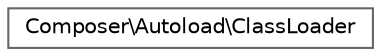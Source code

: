 digraph "Graphical Class Hierarchy"
{
 // LATEX_PDF_SIZE
  bgcolor="transparent";
  edge [fontname=Helvetica,fontsize=10,labelfontname=Helvetica,labelfontsize=10];
  node [fontname=Helvetica,fontsize=10,shape=box,height=0.2,width=0.4];
  rankdir="LR";
  Node0 [id="Node000000",label="Composer\\Autoload\\ClassLoader",height=0.2,width=0.4,color="grey40", fillcolor="white", style="filled",URL="$classComposer_1_1Autoload_1_1ClassLoader.html",tooltip=" "];
}
